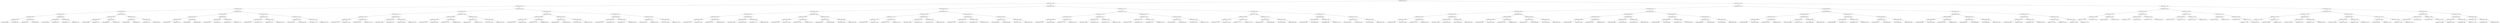 digraph G{
374571684 [label="Node{data=[4222, 4222]}"]
374571684 -> 2122554410
2122554410 [label="Node{data=[2378, 2378]}"]
2122554410 -> 1973426590
1973426590 [label="Node{data=[1014, 1014]}"]
1973426590 -> 80292134
80292134 [label="Node{data=[854, 854]}"]
80292134 -> 235261369
235261369 [label="Node{data=[838, 838]}"]
235261369 -> 1812296351
1812296351 [label="Node{data=[830, 830]}"]
1812296351 -> 421325416
421325416 [label="Node{data=[826, 826]}"]
421325416 -> 1423007860
1423007860 [label="Node{data=[824, 824]}"]
1423007860 -> 1947801426
1947801426 [label="Node{data=[823, 823]}"]
1423007860 -> 860816068
860816068 [label="Node{data=[825, 825]}"]
421325416 -> 1300164975
1300164975 [label="Node{data=[828, 828]}"]
1300164975 -> 317979252
317979252 [label="Node{data=[827, 827]}"]
1300164975 -> 787270911
787270911 [label="Node{data=[829, 829]}"]
1812296351 -> 1702802116
1702802116 [label="Node{data=[834, 834]}"]
1702802116 -> 1605489293
1605489293 [label="Node{data=[832, 832]}"]
1605489293 -> 1386001237
1386001237 [label="Node{data=[831, 831]}"]
1605489293 -> 442439373
442439373 [label="Node{data=[833, 833]}"]
1702802116 -> 178749392
178749392 [label="Node{data=[836, 836]}"]
178749392 -> 1540616627
1540616627 [label="Node{data=[835, 835]}"]
178749392 -> 1826813831
1826813831 [label="Node{data=[837, 837]}"]
235261369 -> 241794472
241794472 [label="Node{data=[846, 846]}"]
241794472 -> 1065470538
1065470538 [label="Node{data=[842, 842]}"]
1065470538 -> 2073819744
2073819744 [label="Node{data=[840, 840]}"]
2073819744 -> 4088923
4088923 [label="Node{data=[839, 839]}"]
2073819744 -> 1166003657
1166003657 [label="Node{data=[841, 841]}"]
1065470538 -> 1956482230
1956482230 [label="Node{data=[844, 844]}"]
1956482230 -> 1349595327
1349595327 [label="Node{data=[843, 843]}"]
1956482230 -> 589204054
589204054 [label="Node{data=[845, 845]}"]
241794472 -> 414452345
414452345 [label="Node{data=[850, 850]}"]
414452345 -> 13946341
13946341 [label="Node{data=[848, 848]}"]
13946341 -> 1501159816
1501159816 [label="Node{data=[847, 847]}"]
13946341 -> 241339595
241339595 [label="Node{data=[849, 849]}"]
414452345 -> 910014652
910014652 [label="Node{data=[852, 852]}"]
910014652 -> 278978683
278978683 [label="Node{data=[851, 851]}"]
910014652 -> 113456710
113456710 [label="Node{data=[853, 853]}"]
80292134 -> 475915905
475915905 [label="Node{data=[998, 998]}"]
475915905 -> 1199461870
1199461870 [label="Node{data=[990, 990]}"]
1199461870 -> 1355466306
1355466306 [label="Node{data=[905, 905]}"]
1355466306 -> 1336195867
1336195867 [label="Node{data=[856, 856]}"]
1336195867 -> 1019098496
1019098496 [label="Node{data=[855, 855]}"]
1336195867 -> 165332700
165332700 [label="Node{data=[857, 857]}"]
1355466306 -> 254081395
254081395 [label="Node{data=[988, 988]}"]
254081395 -> 1697839087
1697839087 [label="Node{data=[953, 953]}"]
254081395 -> 686673148
686673148 [label="Node{data=[989, 989]}"]
1199461870 -> 2002649883
2002649883 [label="Node{data=[994, 994]}"]
2002649883 -> 1595507682
1595507682 [label="Node{data=[992, 992]}"]
1595507682 -> 770087521
770087521 [label="Node{data=[991, 991]}"]
1595507682 -> 1797925133
1797925133 [label="Node{data=[993, 993]}"]
2002649883 -> 1827383720
1827383720 [label="Node{data=[996, 996]}"]
1827383720 -> 2147365188
2147365188 [label="Node{data=[995, 995]}"]
1827383720 -> 1716689224
1716689224 [label="Node{data=[997, 997]}"]
475915905 -> 1552590542
1552590542 [label="Node{data=[1006, 1006]}"]
1552590542 -> 1830674974
1830674974 [label="Node{data=[1002, 1002]}"]
1830674974 -> 1676118760
1676118760 [label="Node{data=[1000, 1000]}"]
1676118760 -> 286119685
286119685 [label="Node{data=[999, 999]}"]
1676118760 -> 414756668
414756668 [label="Node{data=[1001, 1001]}"]
1830674974 -> 439853863
439853863 [label="Node{data=[1004, 1004]}"]
439853863 -> 1163450947
1163450947 [label="Node{data=[1003, 1003]}"]
439853863 -> 974293010
974293010 [label="Node{data=[1005, 1005]}"]
1552590542 -> 1737359651
1737359651 [label="Node{data=[1010, 1010]}"]
1737359651 -> 1074247790
1074247790 [label="Node{data=[1008, 1008]}"]
1074247790 -> 1133439215
1133439215 [label="Node{data=[1007, 1007]}"]
1074247790 -> 1836235412
1836235412 [label="Node{data=[1009, 1009]}"]
1737359651 -> 2061641984
2061641984 [label="Node{data=[1012, 1012]}"]
2061641984 -> 131803898
131803898 [label="Node{data=[1011, 1011]}"]
2061641984 -> 866542462
866542462 [label="Node{data=[1013, 1013]}"]
1973426590 -> 1274599812
1274599812 [label="Node{data=[2262, 2262]}"]
1274599812 -> 540623826
540623826 [label="Node{data=[2062, 2062]}"]
540623826 -> 2129338837
2129338837 [label="Node{data=[1022, 1022]}"]
2129338837 -> 2119569637
2119569637 [label="Node{data=[1018, 1018]}"]
2119569637 -> 1936704082
1936704082 [label="Node{data=[1016, 1016]}"]
1936704082 -> 421668926
421668926 [label="Node{data=[1015, 1015]}"]
1936704082 -> 1046501190
1046501190 [label="Node{data=[1017, 1017]}"]
2119569637 -> 1895807319
1895807319 [label="Node{data=[1020, 1020]}"]
1895807319 -> 2098174024
2098174024 [label="Node{data=[1019, 1019]}"]
1895807319 -> 1977891855
1977891855 [label="Node{data=[1021, 1021]}"]
2129338837 -> 1224904594
1224904594 [label="Node{data=[2058, 2058]}"]
1224904594 -> 1153086180
1153086180 [label="Node{data=[1065, 1065]}"]
1153086180 -> 1173798883
1173798883 [label="Node{data=[1023, 1023]}"]
1153086180 -> 296154902
296154902 [label="Node{data=[2057, 2057]}"]
1224904594 -> 1283822767
1283822767 [label="Node{data=[2060, 2060]}"]
1283822767 -> 1572414025
1572414025 [label="Node{data=[2059, 2059]}"]
1283822767 -> 759203770
759203770 [label="Node{data=[2061, 2061]}"]
540623826 -> 192465731
192465731 [label="Node{data=[2070, 2070]}"]
192465731 -> 1798837871
1798837871 [label="Node{data=[2066, 2066]}"]
1798837871 -> 2131216939
2131216939 [label="Node{data=[2064, 2064]}"]
2131216939 -> 1456729894
1456729894 [label="Node{data=[2063, 2063]}"]
2131216939 -> 465306732
465306732 [label="Node{data=[2065, 2065]}"]
1798837871 -> 807203354
807203354 [label="Node{data=[2068, 2068]}"]
807203354 -> 1896554656
1896554656 [label="Node{data=[2067, 2067]}"]
807203354 -> 954747768
954747768 [label="Node{data=[2069, 2069]}"]
192465731 -> 1124902765
1124902765 [label="Node{data=[2198, 2198]}"]
1124902765 -> 349638964
349638964 [label="Node{data=[2072, 2072]}"]
349638964 -> 1014050094
1014050094 [label="Node{data=[2071, 2071]}"]
349638964 -> 1178079827
1178079827 [label="Node{data=[2147, 2147]}"]
1124902765 -> 1621750326
1621750326 [label="Node{data=[2260, 2260]}"]
1621750326 -> 1289425318
1289425318 [label="Node{data=[2232, 2232]}"]
1621750326 -> 2037800270
2037800270 [label="Node{data=[2261, 2261]}"]
1274599812 -> 2145018553
2145018553 [label="Node{data=[2362, 2362]}"]
2145018553 -> 1355614006
1355614006 [label="Node{data=[2270, 2270]}"]
1355614006 -> 1141861032
1141861032 [label="Node{data=[2266, 2266]}"]
1141861032 -> 265868106
265868106 [label="Node{data=[2264, 2264]}"]
265868106 -> 591116194
591116194 [label="Node{data=[2263, 2263]}"]
265868106 -> 460845124
460845124 [label="Node{data=[2265, 2265]}"]
1141861032 -> 605197224
605197224 [label="Node{data=[2268, 2268]}"]
605197224 -> 1838761699
1838761699 [label="Node{data=[2267, 2267]}"]
605197224 -> 333539925
333539925 [label="Node{data=[2269, 2269]}"]
1355614006 -> 925916605
925916605 [label="Node{data=[2358, 2358]}"]
925916605 -> 126818080
126818080 [label="Node{data=[2356, 2356]}"]
126818080 -> 545716076
545716076 [label="Node{data=[2355, 2355]}"]
126818080 -> 950895339
950895339 [label="Node{data=[2357, 2357]}"]
925916605 -> 222690806
222690806 [label="Node{data=[2360, 2360]}"]
222690806 -> 1921830249
1921830249 [label="Node{data=[2359, 2359]}"]
222690806 -> 1705404867
1705404867 [label="Node{data=[2361, 2361]}"]
2145018553 -> 835192134
835192134 [label="Node{data=[2370, 2370]}"]
835192134 -> 331412676
331412676 [label="Node{data=[2366, 2366]}"]
331412676 -> 120820816
120820816 [label="Node{data=[2364, 2364]}"]
120820816 -> 1368198404
1368198404 [label="Node{data=[2363, 2363]}"]
120820816 -> 547278918
547278918 [label="Node{data=[2365, 2365]}"]
331412676 -> 887912005
887912005 [label="Node{data=[2368, 2368]}"]
887912005 -> 803661212
803661212 [label="Node{data=[2367, 2367]}"]
887912005 -> 372910153
372910153 [label="Node{data=[2369, 2369]}"]
835192134 -> 1081136680
1081136680 [label="Node{data=[2374, 2374]}"]
1081136680 -> 402251325
402251325 [label="Node{data=[2372, 2372]}"]
402251325 -> 254477147
254477147 [label="Node{data=[2371, 2371]}"]
402251325 -> 1217661591
1217661591 [label="Node{data=[2373, 2373]}"]
1081136680 -> 244536379
244536379 [label="Node{data=[2376, 2376]}"]
244536379 -> 1472363490
1472363490 [label="Node{data=[2375, 2375]}"]
244536379 -> 2395034
2395034 [label="Node{data=[2377, 2377]}"]
2122554410 -> 1745680827
1745680827 [label="Node{data=[3429, 3429]}"]
1745680827 -> 2083150349
2083150349 [label="Node{data=[3068, 3068]}"]
2083150349 -> 955462401
955462401 [label="Node{data=[2394, 2394]}"]
955462401 -> 481236958
481236958 [label="Node{data=[2386, 2386]}"]
481236958 -> 333575377
333575377 [label="Node{data=[2382, 2382]}"]
333575377 -> 1035284114
1035284114 [label="Node{data=[2380, 2380]}"]
1035284114 -> 478116126
478116126 [label="Node{data=[2379, 2379]}"]
1035284114 -> 2013961384
2013961384 [label="Node{data=[2381, 2381]}"]
333575377 -> 1691465732
1691465732 [label="Node{data=[2384, 2384]}"]
1691465732 -> 1887751090
1887751090 [label="Node{data=[2383, 2383]}"]
1691465732 -> 391441205
391441205 [label="Node{data=[2385, 2385]}"]
481236958 -> 991414955
991414955 [label="Node{data=[2390, 2390]}"]
991414955 -> 1391412309
1391412309 [label="Node{data=[2388, 2388]}"]
1391412309 -> 81845473
81845473 [label="Node{data=[2387, 2387]}"]
1391412309 -> 886936075
886936075 [label="Node{data=[2389, 2389]}"]
991414955 -> 823805097
823805097 [label="Node{data=[2392, 2392]}"]
823805097 -> 427782963
427782963 [label="Node{data=[2391, 2391]}"]
823805097 -> 461021993
461021993 [label="Node{data=[2393, 2393]}"]
955462401 -> 1139746695
1139746695 [label="Node{data=[2959, 2959]}"]
1139746695 -> 548605023
548605023 [label="Node{data=[2419, 2419]}"]
548605023 -> 1119294865
1119294865 [label="Node{data=[2396, 2396]}"]
1119294865 -> 203068677
203068677 [label="Node{data=[2395, 2395]}"]
1119294865 -> 913524766
913524766 [label="Node{data=[2402, 2402]}"]
548605023 -> 245001083
245001083 [label="Node{data=[2915, 2915]}"]
245001083 -> 1954278564
1954278564 [label="Node{data=[2545, 2545]}"]
245001083 -> 747765139
747765139 [label="Node{data=[2931, 2931]}"]
1139746695 -> 943015
943015 [label="Node{data=[3029, 3029]}"]
943015 -> 1561465198
1561465198 [label="Node{data=[2988, 2988]}"]
1561465198 -> 1982322852
1982322852 [label="Node{data=[2987, 2987]}"]
1561465198 -> 1434050198
1434050198 [label="Node{data=[2989, 2989]}"]
943015 -> 639208645
639208645 [label="Node{data=[3066, 3066]}"]
639208645 -> 1808621577
1808621577 [label="Node{data=[3033, 3033]}"]
639208645 -> 602367788
602367788 [label="Node{data=[3067, 3067]}"]
2083150349 -> 946962600
946962600 [label="Node{data=[3314, 3314]}"]
946962600 -> 1382309063
1382309063 [label="Node{data=[3118, 3118]}"]
1382309063 -> 1378464682
1378464682 [label="Node{data=[3114, 3114]}"]
1378464682 -> 1257205956
1257205956 [label="Node{data=[3112, 3112]}"]
1257205956 -> 2117066225
2117066225 [label="Node{data=[3088, 3088]}"]
1257205956 -> 249377943
249377943 [label="Node{data=[3113, 3113]}"]
1378464682 -> 301359621
301359621 [label="Node{data=[3116, 3116]}"]
301359621 -> 539904431
539904431 [label="Node{data=[3115, 3115]}"]
301359621 -> 552523790
552523790 [label="Node{data=[3117, 3117]}"]
1382309063 -> 1198532872
1198532872 [label="Node{data=[3154, 3154]}"]
1198532872 -> 1706335657
1706335657 [label="Node{data=[3120, 3120]}"]
1706335657 -> 931517313
931517313 [label="Node{data=[3119, 3119]}"]
1706335657 -> 1643987927
1643987927 [label="Node{data=[3121, 3121]}"]
1198532872 -> 662900361
662900361 [label="Node{data=[3193, 3193]}"]
662900361 -> 1721472517
1721472517 [label="Node{data=[3178, 3178]}"]
662900361 -> 2132494476
2132494476 [label="Node{data=[3235, 3235]}"]
946962600 -> 1962106691
1962106691 [label="Node{data=[3322, 3322]}"]
1962106691 -> 1270603794
1270603794 [label="Node{data=[3318, 3318]}"]
1270603794 -> 1906994398
1906994398 [label="Node{data=[3316, 3316]}"]
1906994398 -> 1414530383
1414530383 [label="Node{data=[3315, 3315]}"]
1906994398 -> 985088449
985088449 [label="Node{data=[3317, 3317]}"]
1270603794 -> 773365237
773365237 [label="Node{data=[3320, 3320]}"]
773365237 -> 209115252
209115252 [label="Node{data=[3319, 3319]}"]
773365237 -> 1490607816
1490607816 [label="Node{data=[3321, 3321]}"]
1962106691 -> 1482765659
1482765659 [label="Node{data=[3326, 3326]}"]
1482765659 -> 855436439
855436439 [label="Node{data=[3324, 3324]}"]
855436439 -> 150157252
150157252 [label="Node{data=[3323, 3323]}"]
855436439 -> 381912716
381912716 [label="Node{data=[3325, 3325]}"]
1482765659 -> 1205445346
1205445346 [label="Node{data=[3328, 3328]}"]
1205445346 -> 303331034
303331034 [label="Node{data=[3327, 3327]}"]
1205445346 -> 63454795
63454795 [label="Node{data=[3361, 3361]}"]
1745680827 -> 154480472
154480472 [label="Node{data=[3772, 3772]}"]
154480472 -> 66146862
66146862 [label="Node{data=[3725, 3725]}"]
66146862 -> 845305388
845305388 [label="Node{data=[3717, 3717]}"]
845305388 -> 1880755277
1880755277 [label="Node{data=[3676, 3676]}"]
1880755277 -> 1358275321
1358275321 [label="Node{data=[3648, 3648]}"]
1358275321 -> 1495071467
1495071467 [label="Node{data=[3626, 3626]}"]
1358275321 -> 2045711570
2045711570 [label="Node{data=[3663, 3663]}"]
1880755277 -> 1496778694
1496778694 [label="Node{data=[3715, 3715]}"]
1496778694 -> 615027827
615027827 [label="Node{data=[3714, 3714]}"]
1496778694 -> 450750895
450750895 [label="Node{data=[3716, 3716]}"]
845305388 -> 462759842
462759842 [label="Node{data=[3721, 3721]}"]
462759842 -> 2063407649
2063407649 [label="Node{data=[3719, 3719]}"]
2063407649 -> 437654017
437654017 [label="Node{data=[3718, 3718]}"]
2063407649 -> 1869807741
1869807741 [label="Node{data=[3720, 3720]}"]
462759842 -> 1567199750
1567199750 [label="Node{data=[3723, 3723]}"]
1567199750 -> 1339537304
1339537304 [label="Node{data=[3722, 3722]}"]
1567199750 -> 1702568569
1702568569 [label="Node{data=[3724, 3724]}"]
66146862 -> 318551619
318551619 [label="Node{data=[3733, 3733]}"]
318551619 -> 60096440
60096440 [label="Node{data=[3729, 3729]}"]
60096440 -> 1896735525
1896735525 [label="Node{data=[3727, 3727]}"]
1896735525 -> 1306099607
1306099607 [label="Node{data=[3726, 3726]}"]
1896735525 -> 987797185
987797185 [label="Node{data=[3728, 3728]}"]
60096440 -> 506316570
506316570 [label="Node{data=[3731, 3731]}"]
506316570 -> 10947377
10947377 [label="Node{data=[3730, 3730]}"]
506316570 -> 100985205
100985205 [label="Node{data=[3732, 3732]}"]
318551619 -> 946614762
946614762 [label="Node{data=[3768, 3768]}"]
946614762 -> 1216947434
1216947434 [label="Node{data=[3766, 3766]}"]
1216947434 -> 1884246089
1884246089 [label="Node{data=[3765, 3765]}"]
1216947434 -> 1369526388
1369526388 [label="Node{data=[3767, 3767]}"]
946614762 -> 144427211
144427211 [label="Node{data=[3770, 3770]}"]
144427211 -> 154407750
154407750 [label="Node{data=[3769, 3769]}"]
144427211 -> 66307889
66307889 [label="Node{data=[3771, 3771]}"]
154480472 -> 1477055947
1477055947 [label="Node{data=[3881, 3881]}"]
1477055947 -> 234963857
234963857 [label="Node{data=[3780, 3780]}"]
234963857 -> 654757684
654757684 [label="Node{data=[3776, 3776]}"]
654757684 -> 978411178
978411178 [label="Node{data=[3774, 3774]}"]
978411178 -> 847097958
847097958 [label="Node{data=[3773, 3773]}"]
978411178 -> 912552051
912552051 [label="Node{data=[3775, 3775]}"]
654757684 -> 663385828
663385828 [label="Node{data=[3778, 3778]}"]
663385828 -> 396286129
396286129 [label="Node{data=[3777, 3777]}"]
663385828 -> 1212134564
1212134564 [label="Node{data=[3779, 3779]}"]
234963857 -> 1565368888
1565368888 [label="Node{data=[3877, 3877]}"]
1565368888 -> 688177699
688177699 [label="Node{data=[3862, 3862]}"]
688177699 -> 1212075234
1212075234 [label="Node{data=[3822, 3822]}"]
688177699 -> 2106706901
2106706901 [label="Node{data=[3866, 3866]}"]
1565368888 -> 1308490301
1308490301 [label="Node{data=[3879, 3879]}"]
1308490301 -> 1122450555
1122450555 [label="Node{data=[3878, 3878]}"]
1308490301 -> 2080420121
2080420121 [label="Node{data=[3880, 3880]}"]
1477055947 -> 255590959
255590959 [label="Node{data=[4214, 4214]}"]
255590959 -> 766655975
766655975 [label="Node{data=[3885, 3885]}"]
766655975 -> 1456326862
1456326862 [label="Node{data=[3883, 3883]}"]
1456326862 -> 800858999
800858999 [label="Node{data=[3882, 3882]}"]
1456326862 -> 1082028501
1082028501 [label="Node{data=[3884, 3884]}"]
766655975 -> 2082419000
2082419000 [label="Node{data=[3887, 3887]}"]
2082419000 -> 1143741901
1143741901 [label="Node{data=[3886, 3886]}"]
2082419000 -> 172304804
172304804 [label="Node{data=[4197, 4197]}"]
255590959 -> 965087712
965087712 [label="Node{data=[4218, 4218]}"]
965087712 -> 1008034073
1008034073 [label="Node{data=[4216, 4216]}"]
1008034073 -> 418627875
418627875 [label="Node{data=[4215, 4215]}"]
1008034073 -> 995677072
995677072 [label="Node{data=[4217, 4217]}"]
965087712 -> 853068810
853068810 [label="Node{data=[4220, 4220]}"]
853068810 -> 634547937
634547937 [label="Node{data=[4219, 4219]}"]
853068810 -> 590240161
590240161 [label="Node{data=[4221, 4221]}"]
374571684 -> 1578621447
1578621447 [label="Node{data=[7048, 7048]}"]
1578621447 -> 719058259
719058259 [label="Node{data=[6497, 6497]}"]
719058259 -> 474493839
474493839 [label="Node{data=[6344, 6344]}"]
474493839 -> 1299874550
1299874550 [label="Node{data=[6306, 6306]}"]
1299874550 -> 761118396
761118396 [label="Node{data=[4230, 4230]}"]
761118396 -> 1490659113
1490659113 [label="Node{data=[4226, 4226]}"]
1490659113 -> 89138166
89138166 [label="Node{data=[4224, 4224]}"]
89138166 -> 472149144
472149144 [label="Node{data=[4223, 4223]}"]
89138166 -> 1548519934
1548519934 [label="Node{data=[4225, 4225]}"]
1490659113 -> 1236897201
1236897201 [label="Node{data=[4228, 4228]}"]
1236897201 -> 1307728099
1307728099 [label="Node{data=[4227, 4227]}"]
1236897201 -> 1913503081
1913503081 [label="Node{data=[4229, 4229]}"]
761118396 -> 1245108655
1245108655 [label="Node{data=[4302, 4302]}"]
1245108655 -> 1332154717
1332154717 [label="Node{data=[4248, 4248]}"]
1332154717 -> 277703954
277703954 [label="Node{data=[4231, 4231]}"]
1332154717 -> 267676831
267676831 [label="Node{data=[4293, 4293]}"]
1245108655 -> 1936930671
1936930671 [label="Node{data=[5550, 5550]}"]
1936930671 -> 82390437
82390437 [label="Node{data=[5006, 5006]}"]
1936930671 -> 2146907607
2146907607 [label="Node{data=[6301, 6301]}"]
1299874550 -> 1405824546
1405824546 [label="Node{data=[6336, 6336]}"]
1405824546 -> 971613051
971613051 [label="Node{data=[6332, 6332]}"]
971613051 -> 1948268006
1948268006 [label="Node{data=[6330, 6330]}"]
1948268006 -> 843054904
843054904 [label="Node{data=[6329, 6329]}"]
1948268006 -> 948923747
948923747 [label="Node{data=[6331, 6331]}"]
971613051 -> 1284109170
1284109170 [label="Node{data=[6334, 6334]}"]
1284109170 -> 972255232
972255232 [label="Node{data=[6333, 6333]}"]
1284109170 -> 1954061881
1954061881 [label="Node{data=[6335, 6335]}"]
1405824546 -> 928977312
928977312 [label="Node{data=[6340, 6340]}"]
928977312 -> 877553242
877553242 [label="Node{data=[6338, 6338]}"]
877553242 -> 371155875
371155875 [label="Node{data=[6337, 6337]}"]
877553242 -> 648461839
648461839 [label="Node{data=[6339, 6339]}"]
928977312 -> 1773893994
1773893994 [label="Node{data=[6342, 6342]}"]
1773893994 -> 780185265
780185265 [label="Node{data=[6341, 6341]}"]
1773893994 -> 1131397817
1131397817 [label="Node{data=[6343, 6343]}"]
474493839 -> 1344952861
1344952861 [label="Node{data=[6393, 6393]}"]
1344952861 -> 1650985307
1650985307 [label="Node{data=[6385, 6385]}"]
1650985307 -> 1228330625
1228330625 [label="Node{data=[6348, 6348]}"]
1228330625 -> 1953611540
1953611540 [label="Node{data=[6346, 6346]}"]
1953611540 -> 1988749621
1988749621 [label="Node{data=[6345, 6345]}"]
1953611540 -> 1418265710
1418265710 [label="Node{data=[6347, 6347]}"]
1228330625 -> 729039520
729039520 [label="Node{data=[6383, 6383]}"]
729039520 -> 1384432069
1384432069 [label="Node{data=[6349, 6349]}"]
729039520 -> 1811765985
1811765985 [label="Node{data=[6384, 6384]}"]
1650985307 -> 2009827716
2009827716 [label="Node{data=[6389, 6389]}"]
2009827716 -> 2124657823
2124657823 [label="Node{data=[6387, 6387]}"]
2124657823 -> 182306919
182306919 [label="Node{data=[6386, 6386]}"]
2124657823 -> 192328079
192328079 [label="Node{data=[6388, 6388]}"]
2009827716 -> 542805708
542805708 [label="Node{data=[6391, 6391]}"]
542805708 -> 1136574740
1136574740 [label="Node{data=[6390, 6390]}"]
542805708 -> 667203572
667203572 [label="Node{data=[6392, 6392]}"]
1344952861 -> 419463242
419463242 [label="Node{data=[6489, 6489]}"]
419463242 -> 1842889032
1842889032 [label="Node{data=[6429, 6429]}"]
1842889032 -> 1482394502
1482394502 [label="Node{data=[6395, 6395]}"]
1482394502 -> 1512242286
1512242286 [label="Node{data=[6394, 6394]}"]
1482394502 -> 1195193776
1195193776 [label="Node{data=[6396, 6396]}"]
1842889032 -> 1757478430
1757478430 [label="Node{data=[6458, 6458]}"]
1757478430 -> 1824743227
1824743227 [label="Node{data=[6441, 6441]}"]
1757478430 -> 567217985
567217985 [label="Node{data=[6488, 6488]}"]
419463242 -> 259075709
259075709 [label="Node{data=[6493, 6493]}"]
259075709 -> 1622020483
1622020483 [label="Node{data=[6491, 6491]}"]
1622020483 -> 375566378
375566378 [label="Node{data=[6490, 6490]}"]
1622020483 -> 1334706336
1334706336 [label="Node{data=[6492, 6492]}"]
259075709 -> 1225444842
1225444842 [label="Node{data=[6495, 6495]}"]
1225444842 -> 1505296193
1505296193 [label="Node{data=[6494, 6494]}"]
1225444842 -> 1515780028
1515780028 [label="Node{data=[6496, 6496]}"]
719058259 -> 1709995863
1709995863 [label="Node{data=[6984, 6984]}"]
1709995863 -> 2048295837
2048295837 [label="Node{data=[6968, 6968]}"]
2048295837 -> 1690970473
1690970473 [label="Node{data=[6505, 6505]}"]
1690970473 -> 2041763675
2041763675 [label="Node{data=[6501, 6501]}"]
2041763675 -> 2145538549
2145538549 [label="Node{data=[6499, 6499]}"]
2145538549 -> 832974847
832974847 [label="Node{data=[6498, 6498]}"]
2145538549 -> 68344259
68344259 [label="Node{data=[6500, 6500]}"]
2041763675 -> 1802882581
1802882581 [label="Node{data=[6503, 6503]}"]
1802882581 -> 116737911
116737911 [label="Node{data=[6502, 6502]}"]
1802882581 -> 111954305
111954305 [label="Node{data=[6504, 6504]}"]
1690970473 -> 341984342
341984342 [label="Node{data=[6824, 6824]}"]
341984342 -> 1361196457
1361196457 [label="Node{data=[6572, 6572]}"]
1361196457 -> 2101353989
2101353989 [label="Node{data=[6559, 6559]}"]
1361196457 -> 423932013
423932013 [label="Node{data=[6776, 6776]}"]
341984342 -> 528619495
528619495 [label="Node{data=[6966, 6966]}"]
528619495 -> 1607329475
1607329475 [label="Node{data=[6869, 6869]}"]
528619495 -> 570456841
570456841 [label="Node{data=[6967, 6967]}"]
2048295837 -> 511406332
511406332 [label="Node{data=[6976, 6976]}"]
511406332 -> 290021883
290021883 [label="Node{data=[6972, 6972]}"]
290021883 -> 553805551
553805551 [label="Node{data=[6970, 6970]}"]
553805551 -> 8100341
8100341 [label="Node{data=[6969, 6969]}"]
553805551 -> 1162016150
1162016150 [label="Node{data=[6971, 6971]}"]
290021883 -> 526258812
526258812 [label="Node{data=[6974, 6974]}"]
526258812 -> 769206886
769206886 [label="Node{data=[6973, 6973]}"]
526258812 -> 1907468825
1907468825 [label="Node{data=[6975, 6975]}"]
511406332 -> 596451324
596451324 [label="Node{data=[6980, 6980]}"]
596451324 -> 1278157827
1278157827 [label="Node{data=[6978, 6978]}"]
1278157827 -> 675397114
675397114 [label="Node{data=[6977, 6977]}"]
1278157827 -> 1423715209
1423715209 [label="Node{data=[6979, 6979]}"]
596451324 -> 535149585
535149585 [label="Node{data=[6982, 6982]}"]
535149585 -> 719297746
719297746 [label="Node{data=[6981, 6981]}"]
535149585 -> 265570846
265570846 [label="Node{data=[6983, 6983]}"]
1709995863 -> 979478542
979478542 [label="Node{data=[7001, 7001]}"]
979478542 -> 148282983
148282983 [label="Node{data=[6992, 6992]}"]
148282983 -> 1589230243
1589230243 [label="Node{data=[6988, 6988]}"]
1589230243 -> 1938857936
1938857936 [label="Node{data=[6986, 6986]}"]
1938857936 -> 1149659252
1149659252 [label="Node{data=[6985, 6985]}"]
1938857936 -> 2023744293
2023744293 [label="Node{data=[6987, 6987]}"]
1589230243 -> 1809850935
1809850935 [label="Node{data=[6990, 6990]}"]
1809850935 -> 477716100
477716100 [label="Node{data=[6989, 6989]}"]
1809850935 -> 1808482487
1808482487 [label="Node{data=[6991, 6991]}"]
148282983 -> 1825181728
1825181728 [label="Node{data=[6997, 6997]}"]
1825181728 -> 106001940
106001940 [label="Node{data=[6994, 6994]}"]
106001940 -> 1351255332
1351255332 [label="Node{data=[6993, 6993]}"]
106001940 -> 1643493754
1643493754 [label="Node{data=[6996, 6996]}"]
1825181728 -> 1568865908
1568865908 [label="Node{data=[6999, 6999]}"]
1568865908 -> 1357828614
1357828614 [label="Node{data=[6998, 6998]}"]
1568865908 -> 1414127258
1414127258 [label="Node{data=[7000, 7000]}"]
979478542 -> 406553344
406553344 [label="Node{data=[7040, 7040]}"]
406553344 -> 1384165165
1384165165 [label="Node{data=[7005, 7005]}"]
1384165165 -> 1960323481
1960323481 [label="Node{data=[7003, 7003]}"]
1960323481 -> 1853850774
1853850774 [label="Node{data=[7002, 7002]}"]
1960323481 -> 714619354
714619354 [label="Node{data=[7004, 7004]}"]
1384165165 -> 2109080163
2109080163 [label="Node{data=[7007, 7007]}"]
2109080163 -> 1209493677
1209493677 [label="Node{data=[7006, 7006]}"]
2109080163 -> 1516117517
1516117517 [label="Node{data=[7039, 7039]}"]
406553344 -> 837007989
837007989 [label="Node{data=[7044, 7044]}"]
837007989 -> 2081096496
2081096496 [label="Node{data=[7042, 7042]}"]
2081096496 -> 254434844
254434844 [label="Node{data=[7041, 7041]}"]
2081096496 -> 632194946
632194946 [label="Node{data=[7043, 7043]}"]
837007989 -> 162701648
162701648 [label="Node{data=[7046, 7046]}"]
162701648 -> 763638229
763638229 [label="Node{data=[7045, 7045]}"]
162701648 -> 1879265479
1879265479 [label="Node{data=[7047, 7047]}"]
1578621447 -> 566254546
566254546 [label="Node{data=[7271, 7271]}"]
566254546 -> 1038403227
1038403227 [label="Node{data=[7064, 7064]}"]
1038403227 -> 836911723
836911723 [label="Node{data=[7056, 7056]}"]
836911723 -> 1527626232
1527626232 [label="Node{data=[7052, 7052]}"]
1527626232 -> 2016442240
2016442240 [label="Node{data=[7050, 7050]}"]
2016442240 -> 1669047811
1669047811 [label="Node{data=[7049, 7049]}"]
2016442240 -> 1076445469
1076445469 [label="Node{data=[7051, 7051]}"]
1527626232 -> 1985864345
1985864345 [label="Node{data=[7054, 7054]}"]
1985864345 -> 229250981
229250981 [label="Node{data=[7053, 7053]}"]
1985864345 -> 861922221
861922221 [label="Node{data=[7055, 7055]}"]
836911723 -> 972324210
972324210 [label="Node{data=[7060, 7060]}"]
972324210 -> 539236863
539236863 [label="Node{data=[7058, 7058]}"]
539236863 -> 2104370529
2104370529 [label="Node{data=[7057, 7057]}"]
539236863 -> 828437482
828437482 [label="Node{data=[7059, 7059]}"]
972324210 -> 736434009
736434009 [label="Node{data=[7062, 7062]}"]
736434009 -> 730732603
730732603 [label="Node{data=[7061, 7061]}"]
736434009 -> 658990342
658990342 [label="Node{data=[7063, 7063]}"]
1038403227 -> 286145959
286145959 [label="Node{data=[7263, 7263]}"]
286145959 -> 307408640
307408640 [label="Node{data=[7173, 7173]}"]
307408640 -> 1237725873
1237725873 [label="Node{data=[7093, 7093]}"]
1237725873 -> 1437925850
1437925850 [label="Node{data=[7092, 7092]}"]
1237725873 -> 901180878
901180878 [label="Node{data=[7140, 7140]}"]
307408640 -> 849051351
849051351 [label="Node{data=[7207, 7207]}"]
849051351 -> 1253081487
1253081487 [label="Node{data=[7186, 7186]}"]
849051351 -> 938930898
938930898 [label="Node{data=[7262, 7262]}"]
286145959 -> 892121471
892121471 [label="Node{data=[7267, 7267]}"]
892121471 -> 1546132683
1546132683 [label="Node{data=[7265, 7265]}"]
1546132683 -> 316297784
316297784 [label="Node{data=[7264, 7264]}"]
1546132683 -> 305812179
305812179 [label="Node{data=[7266, 7266]}"]
892121471 -> 1120775842
1120775842 [label="Node{data=[7269, 7269]}"]
1120775842 -> 1579105396
1579105396 [label="Node{data=[7268, 7268]}"]
1120775842 -> 513080861
513080861 [label="Node{data=[7270, 7270]}"]
566254546 -> 1584962518
1584962518 [label="Node{data=[7454, 7454]}"]
1584962518 -> 1903138309
1903138309 [label="Node{data=[7360, 7360]}"]
1903138309 -> 1454696640
1454696640 [label="Node{data=[7279, 7279]}"]
1454696640 -> 1869185053
1869185053 [label="Node{data=[7275, 7275]}"]
1869185053 -> 1968504845
1968504845 [label="Node{data=[7273, 7273]}"]
1968504845 -> 2013757212
2013757212 [label="Node{data=[7272, 7272]}"]
1968504845 -> 159672884
159672884 [label="Node{data=[7274, 7274]}"]
1869185053 -> 718170737
718170737 [label="Node{data=[7277, 7277]}"]
718170737 -> 2009485901
2009485901 [label="Node{data=[7276, 7276]}"]
718170737 -> 880426038
880426038 [label="Node{data=[7278, 7278]}"]
1454696640 -> 512042311
512042311 [label="Node{data=[7349, 7349]}"]
512042311 -> 1195464964
1195464964 [label="Node{data=[7281, 7281]}"]
1195464964 -> 38813595
38813595 [label="Node{data=[7280, 7280]}"]
1195464964 -> 1731078251
1731078251 [label="Node{data=[7316, 7316]}"]
512042311 -> 1354139348
1354139348 [label="Node{data=[7358, 7358]}"]
1354139348 -> 494038207
494038207 [label="Node{data=[7357, 7357]}"]
1354139348 -> 509424749
509424749 [label="Node{data=[7359, 7359]}"]
1903138309 -> 145107645
145107645 [label="Node{data=[7368, 7368]}"]
145107645 -> 1816304987
1816304987 [label="Node{data=[7364, 7364]}"]
1816304987 -> 1650131960
1650131960 [label="Node{data=[7362, 7362]}"]
1650131960 -> 357744002
357744002 [label="Node{data=[7361, 7361]}"]
1650131960 -> 739806807
739806807 [label="Node{data=[7363, 7363]}"]
1816304987 -> 1414035146
1414035146 [label="Node{data=[7366, 7366]}"]
1414035146 -> 1849097080
1849097080 [label="Node{data=[7365, 7365]}"]
1414035146 -> 1846076817
1846076817 [label="Node{data=[7367, 7367]}"]
145107645 -> 101360689
101360689 [label="Node{data=[7372, 7372]}"]
101360689 -> 300117020
300117020 [label="Node{data=[7370, 7370]}"]
300117020 -> 1222092899
1222092899 [label="Node{data=[7369, 7369]}"]
300117020 -> 1633347717
1633347717 [label="Node{data=[7371, 7371]}"]
101360689 -> 849540019
849540019 [label="Node{data=[7374, 7374]}"]
849540019 -> 950794871
950794871 [label="Node{data=[7373, 7373]}"]
849540019 -> 1305135537
1305135537 [label="Node{data=[7402, 7402]}"]
1584962518 -> 2078416461
2078416461 [label="Node{data=[7633, 7633]}"]
2078416461 -> 1593329129
1593329129 [label="Node{data=[7629, 7629]}"]
1593329129 -> 963081219
963081219 [label="Node{data=[7627, 7627]}"]
963081219 -> 586917343
586917343 [label="Node{data=[7466, 7466]}"]
963081219 -> 1233180603
1233180603 [label="Node{data=[7628, 7628]}"]
1593329129 -> 1439372399
1439372399 [label="Node{data=[7631, 7631]}"]
1439372399 -> 1468970425
1468970425 [label="Node{data=[7630, 7630]}"]
1439372399 -> 673458122
673458122 [label="Node{data=[7632, 7632]}"]
2078416461 -> 1742078074
1742078074 [label="Node{data=[7764, 7764]}"]
1742078074 -> 1790118019
1790118019 [label="Node{data=[7637, 7637]}"]
1790118019 -> 1211259665
1211259665 [label="Node{data=[7635, 7635]}"]
1211259665 -> 1101082538
1101082538 [label="Node{data=[7634, 7634]}"]
1211259665 -> 379789876
379789876 [label="Node{data=[7636, 7636]}"]
1790118019 -> 1688655731
1688655731 [label="Node{data=[7690, 7690]}"]
1688655731 -> 1041687077
1041687077 [label="Node{data=[7638, 7638]}"]
1688655731 -> 1988249138
1988249138 [label="Node{data=[7710, 7710]}"]
1742078074 -> 2042591316
2042591316 [label="Node{data=[8400, 8400]}"]
2042591316 -> 737162591
737162591 [label="Node{data=[8160, 8160]}"]
2042591316 -> 578743758
578743758 [label="Node{data=[9197, 9197]}"]
578743758 -> 1185516645
1185516645 [label="Node{data=[9010, 9010]}"]
578743758 -> 1154883900
1154883900 [label="Node{data=[9384, 9384]}"]
}